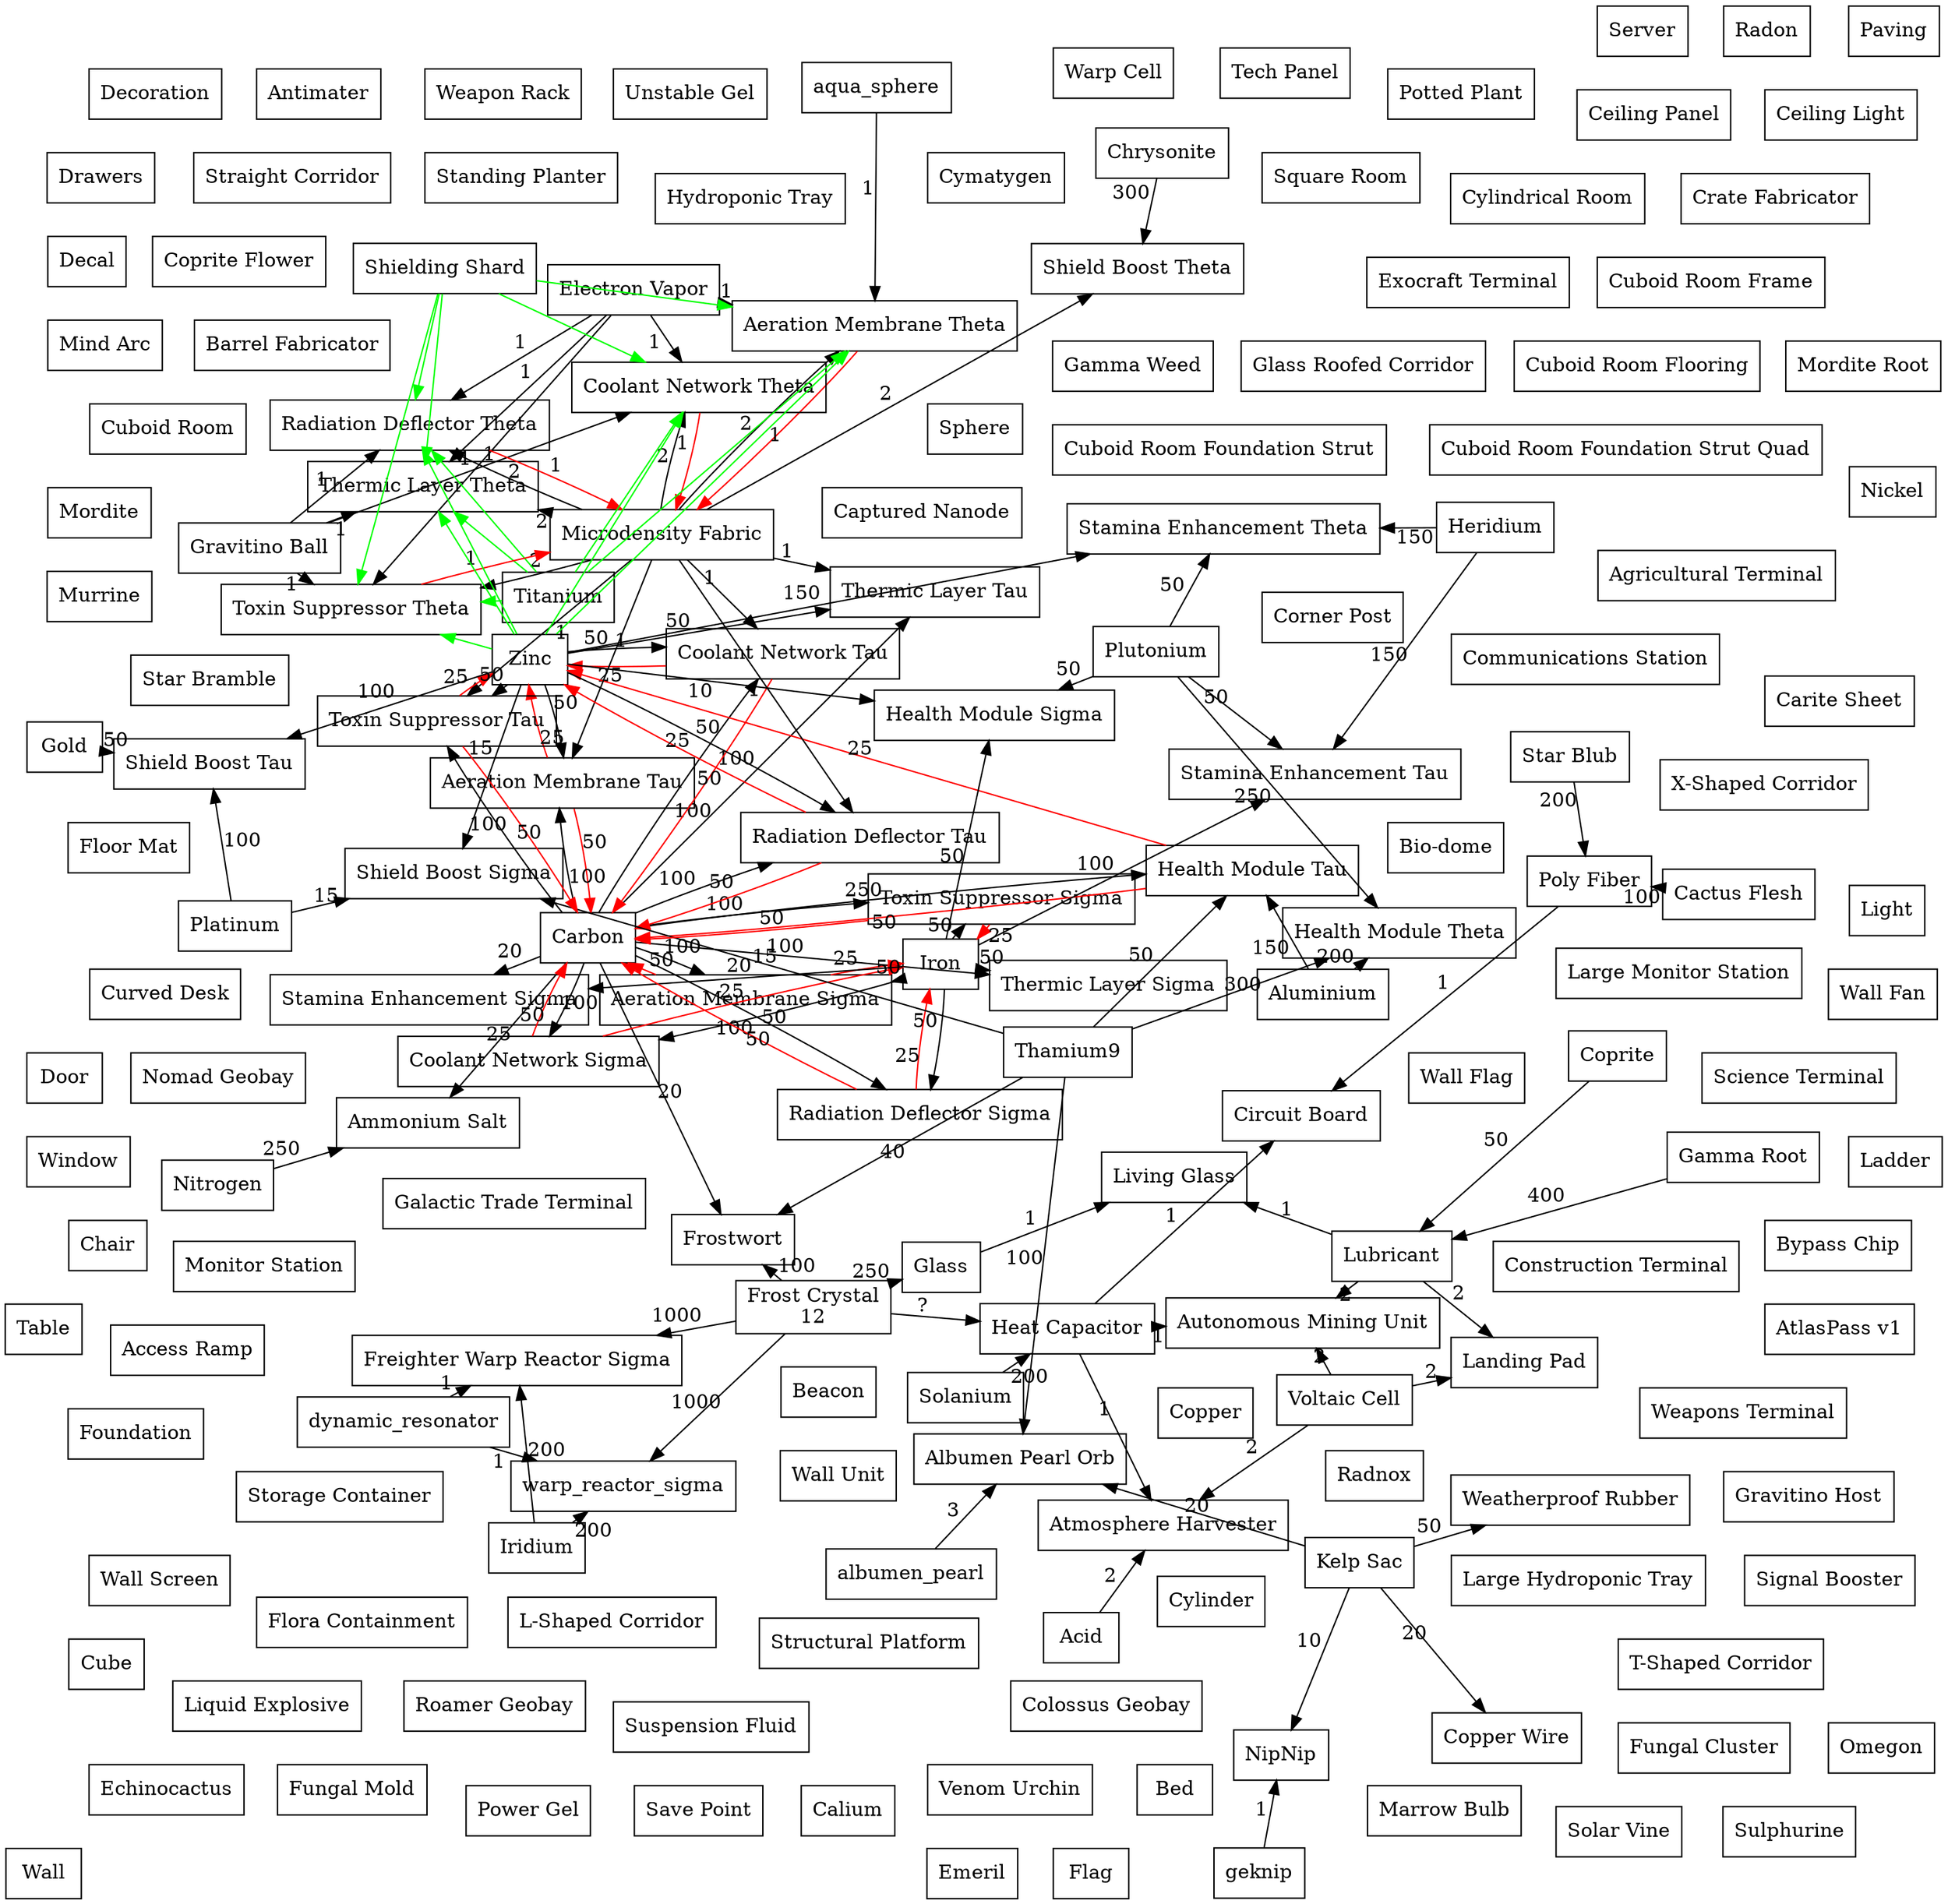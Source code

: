 digraph {
	// Setup
	overlap=false;
	layout=fdp; //could be sfdp, dot, neato
	node [shape=box];
	
	//  Item Labels - make it pretty
	//  item [label="Item\nValue"];

	access_ramp [label="Access Ramp"];
	acid [label="Acid"];
	aeration_membrane_sigma [label="Aeration Membrane Sigma"];
	aeration_membrane_tau [label="Aeration Membrane Tau"];
	aeration_membrane_theta [label="Aeration Membrane Theta"];
	agricultural_terminal [label="Agricultural Terminal"];
	albumen_pearl_orb [label="Albumen Pearl Orb"];
	aluminium [label="Aluminium"];
	ammonium_salt [label="Ammonium Salt"];
	antimatter [label="Antimater"];
	atlaspass_v1 [label="AtlasPass v1"];
	atmosphere_harvester [label="Atmosphere Harvester"];
	autonomous_mining_unit [label="Autonomous Mining Unit"];
	barrel_fabricator [label="Barrel Fabricator"];
	beacon [label="Beacon"];
	bed [label="Bed"];
	bio_dome [label="Bio-dome"];
	bypass_chip [label="Bypass Chip"];
	cactus_flesh [label="Cactus Flesh"];
	calium [label="Calium"];
	captured_nanode [label="Captured Nanode"];
	carbon [label="Carbon"];
	carite_sheet [label="Carite Sheet"];
	ceiling_light [label="Ceiling Light"];
	ceiling_panel [label="Ceiling Panel"];
	chair [label="Chair"];
	chrysonite [label="Chrysonite"];
	circuit_board [label="Circuit Board"];
	colossus_geobay [label="Colossus Geobay"];
	communications_station [label="Communications Station"];
	construction_terminal [label="Construction Terminal"];
	coolant_network_sigma [label="Coolant Network Sigma"];
	coolant_network_tau [label="Coolant Network Tau"];
	coolant_network_theta [label="Coolant Network Theta"];
	copper [label="Copper"];
	copper_wire [label="Copper Wire"];
	coprite [label="Coprite"];
	coprite_flower [label="Coprite Flower"];
	corner_post [label="Corner Post"];
	crate_fabricator [label="Crate Fabricator"];
	cube [label="Cube"];
	cuboid_room [label="Cuboid Room"];
	cuboid_room_flooring [label="Cuboid Room Flooring"];
	cuboid_room_foundation_strut [label="Cuboid Room Foundation Strut"];
	cuboid_room_foundation_strut_quad [label="Cuboid Room Foundation Strut Quad"];
	cuboid_room_frame [label="Cuboid Room Frame"];
	curved_desk [label="Curved Desk"];
	cylinder [label="Cylinder"];
	cylindrical_room [label="Cylindrical Room"];
	cymatygen [label="Cymatygen"];
	decal [label="Decal"];
	decoration [label="Decoration"];
	door [label="Door"];
	drawers [label="Drawers"];
	echinocactus [label="Echinocactus"];
	electron_vapor [label="Electron Vapor"];
	emeril [label="Emeril"];
	exocraft_terminal [label="Exocraft Terminal"];
	flag [label="Flag"];
	floor_mat [label="Floor Mat"];
	flora_containment [label="Flora Containment"];
	foundation [label="Foundation"];
	freighter_warp_reactor_sigma [label="Freighter Warp Reactor Sigma"];
	frost_crystal [label="Frost Crystal\n12"];
	frostwort [label="Frostwort"];
	fungal_cluster [label="Fungal Cluster"];
	fungal_mold [label="Fungal Mold"];
	galactic_trade_terminal [label="Galactic Trade Terminal"];
	gamma_root [label="Gamma Root"];
	gamma_weed [label="Gamma Weed"];
	glass [label="Glass"];
	glass_roofed_corridor [label="Glass Roofed Corridor"];
	gold [label="Gold"];
	gravitino_ball [label="Gravitino Ball"];
	gravitino_host [label="Gravitino Host"];
	health_module_sigma [label="Health Module Sigma"];
	health_module_tau [label="Health Module Tau"];
	health_module_theta [label="Health Module Theta"];
	heat_capacitor [label="Heat Capacitor"];
	heridium [label="Heridium"];
	hydroponic_tray [label="Hydroponic Tray"];
	iridium [label="Iridium"];
	iron [label="Iron"];
	kelp_sac [label="Kelp Sac"];
	l_shaped_corridor [label="L-Shaped Corridor"];
	ladder [label="Ladder"];
	landing_pad [label="Landing Pad"];
	large_hydroponic_tray [label="Large Hydroponic Tray"];
	large_monitor_station [label="Large Monitor Station"];
	light [label="Light"];
	liquid_explosive [label="Liquid Explosive"];
	living_glass [label="Living Glass"];
	lubricant [label="Lubricant"];
	marrow_bulb [label="Marrow Bulb"];
	microdensity_fabric [label="Microdensity Fabric"];
	mind_arc [label="Mind Arc"];
	monitor_station [label="Monitor Station"];
	mordite [label="Mordite"];
	mordite_root [label="Mordite Root"];
	murrine [label="Murrine"];
	nickel [label="Nickel"];
	nipnip [label="NipNip"];
	nitrogen [label="Nitrogen"];
	nomad_geobay [label="Nomad Geobay"];
	omegon [label="Omegon"];
	paving [label="Paving"];
	platinum [label="Platinum"];
	plutonium [label="Plutonium"];
	poly_fiber [label="Poly Fiber"];
	potted_plant [label="Potted Plant"];
	power_gel [label="Power Gel"];
	radiation_deflector_sigma [label="Radiation Deflector Sigma"];
	radiation_deflector_tau [label="Radiation Deflector Tau"];
	radiation_deflector_theta [label="Radiation Deflector Theta"];
	radnox [label="Radnox"];
	radon [label="Radon"];
	roamer_geobay [label="Roamer Geobay"];
	save_point [label="Save Point"];
	science_terminal [label="Science Terminal"];
	server [label="Server"];
	shield_boost_sigma [label="Shield Boost Sigma"];
	shield_boost_tau [label="Shield Boost Tau"];
	shield_boost_theta [label="Shield Boost Theta"];
	shielding_shard [label="Shielding Shard"];
	signal_booster [label="Signal Booster"];
	solanium [label="Solanium"];
	solar_vine [label="Solar Vine"];
	sphere [label="Sphere"];
	square_room [label="Square Room"];
	stamina_enhancement_sigma [label="Stamina Enhancement Sigma"];
	stamina_enhancement_tau [label="Stamina Enhancement Tau"];
	stamina_enhancement_theta [label="Stamina Enhancement Theta"];
	standing_planter [label="Standing Planter"];
	star_bramble [label="Star Bramble"];
	star_bulb [label="Star Blub"];
	storage_container [label="Storage Container"];
	straight_corridor [label="Straight Corridor"];
	structural_platform [label="Structural Platform"];
	sulphurine [label="Sulphurine"];
	suspension_fluid [label="Suspension Fluid"];
	t_shaped_corridor [label="T-Shaped Corridor"];
	table [label="Table"];
	tech_panel [label="Tech Panel"];
	thamium9 [label="Thamium9"];
	thermic_layer_sigma [label="Thermic Layer Sigma"];
	thermic_layer_tau [label="Thermic Layer Tau"];
	thermic_layer_theta [label="Thermic Layer Theta"];
	titanium [label="Titanium"];
	toxin_suppressor_sigma [label="Toxin Suppressor Sigma"];
	toxin_suppressor_tau [label="Toxin Suppressor Tau"];
	toxin_suppressor_theta [label="Toxin Suppressor Theta"];
	unstable_gel [label="Unstable Gel"];
	venom_urchin [label="Venom Urchin"];
	voltaic_cell [label="Voltaic Cell"];
	wall [label="Wall"];
	wall_fan [label="Wall Fan"];
	wall_flag [label="Wall Flag"];
	wall_screen [label="Wall Screen"];
	wall_unit [label="Wall Unit"];
	warp_cell [label="Warp Cell"];
	weapon_rack [label="Weapon Rack"];
	weapons_terminal [label="Weapons Terminal"];
	weatherproof_rubber [label="Weatherproof Rubber"];
	window [label="Window"];
	window [label="Window"];
	x_shaped_corridor [label="X-Shaped Corridor"];
	zinc [label="Zinc"];
	
	//  Item Links - the actual tree part

	//  item_component -> item [label="number of input component"];
	//  item -> item_component [label="number of output component",color="red"];
	//  charge_element -> item [label="amt to 100% from 0",color="green"];
	
	acid -> atmosphere_harvester [label="2"];
	aeration_membrane_sigma -> carbon [label="50",color="red"];
	aeration_membrane_sigma -> iron [label="25",color="red"];
	aeration_membrane_tau -> carbon [label="50",color="red"];
	aeration_membrane_tau -> zinc [label="25",color="red"];
	aeration_membrane_theta -> microdensity_fabric [label="1",color="red"];
	albumen_pearl -> albumen_pearl_orb [label="3"];
	aluminium -> health_module_tau [label="150"];
	aluminium -> health_module_theta [label="200"];
	aqua_sphere -> aeration_membrane_theta [label="1"];
	cactus_flesh -> poly_fiber [label="100"];
	carbon -> aeration_membrane_sigma [label="100"];
	carbon -> aeration_membrane_tau [label="100"];
	carbon -> ammonium_salt [label="25"];
	carbon -> coolant_network_sigma [label="100"];
	carbon -> coolant_network_tau [label="100"];
	carbon -> frostwort [label="20"];
	carbon -> health_module_tau [label="250"];
	carbon -> radiation_deflector_sigma [label="100"];
	carbon -> radiation_deflector_tau [label="100"];
	carbon -> stamina_enhancement_sigma [label="20"];
	carbon -> thermic_layer_sigma [label="100"];
	carbon -> thermic_layer_tau [label="100"];
	carbon -> toxin_suppressor_sigma [label="100"];
	carbon -> toxin_suppressor_tau [label="100"];
	chrysonite -> shield_boost_theta [label="300"];
	coolant_network_sigma -> carbon [label="50",color="red"];
	coolant_network_sigma -> iron [label="25",color="red"];
	coolant_network_tau -> carbon [label="50",color="red"];
	coolant_network_tau -> zinc [label="25",color="red"];
	coolant_network_theta -> microdensity_fabric [label="1",color="red"];
	coprite -> lubricant [label="50"];
	dynamic_resonator -> freighter_warp_reactor_sigma [label="1"];
	dynamic_resonator -> warp_reactor_sigma [label="1"];
	electron_vapor -> aeration_membrane_theta [label="1"];
	electron_vapor -> coolant_network_theta [label="1"];
	electron_vapor -> radiation_deflector_theta [label="1"];
	electron_vapor -> thermic_layer_theta [label="1"];
	electron_vapor -> toxin_suppressor_theta [label="1"];
	frost_crystal -> freighter_warp_reactor_sigma [label="1000"];
	frost_crystal -> frostwort [label="100"];
	frost_crystal -> glass [label="250"];
	frost_crystal -> heat_capacitor [label="?"];
	frost_crystal -> warp_reactor_sigma [label="1000"];
	gamma_root -> lubricant [label="400"];
	geknip -> nipnip [label="1"];
	glass -> living_glass [label="1"];
	gold -> shield_boost_tau [label="50"]
	gravitino_ball -> coolant_network_theta [label="1"];
	gravitino_ball -> radiation_deflector_theta [label="1"];
	gravitino_ball -> thermic_layer_theta [label="1"];
	gravitino_ball -> toxin_suppressor_theta [label="1"];
	health_module_tau -> carbon [label="50",color="red"];
	health_module_tau -> zinc [label="25",color="red"];
	heat_capacitor -> atmosphere_harvester [label="1"];
	heat_capacitor -> autonomous_mining_unit [label="1"];
	heat_capacitor -> circuit_board [label="1"];
	heridium -> stamina_enhancement_tau [label="150"];
	heridium -> stamina_enhancement_theta [label="150"];
	iridium -> freighter_warp_reactor_sigma [label="200"];
	iridium -> warp_reactor_sigma [label="200"];
	iron -> aeration_membrane_sigma [label="50"];
	iron -> coolant_network_sigma [label="50"];
	iron -> health_module_sigma [label="50"];
	iron -> radiation_deflector_sigma [label="50"];
	iron -> stamina_enhancement_sigma [label="20"];
	iron -> stamina_enhancement_tau [label="100"];
	iron -> thermic_layer_sigma [label="50"];
	iron -> toxin_suppressor_sigma [label="50"];
	kelp_sac -> albumen_pearl_orb [label="20"];
	kelp_sac -> copper_wire [label="20"];
	kelp_sac -> nipnip [label="10"];
	kelp_sac -> weatherproof_rubber [label="50"];
	lubricant -> autonomous_mining_unit [label="2"];
	lubricant -> landing_pad [label="2"];
	lubricant -> living_glass [label="1"];
	microdensity_fabric -> aeration_membrane_tau [label="1"];
	microdensity_fabric -> aeration_membrane_theta [label="2"];
	microdensity_fabric -> coolant_network_tau [label="1"];
	microdensity_fabric -> coolant_network_theta [label="2"];
	microdensity_fabric -> radiation_deflector_tau [label="1"];
	microdensity_fabric -> radiation_deflector_theta [label="2"];
	microdensity_fabric -> shield_boost_theta [label="2"];
	microdensity_fabric -> thermic_layer_tau [label="1"];
	microdensity_fabric -> thermic_layer_theta [label="2"];
	microdensity_fabric -> toxin_suppressor_tau [label="1"];
	microdensity_fabric -> toxin_suppressor_theta [label="2"];
	nitrogen -> ammonium_salt [label="250"];
	platinum -> shield_boost_sigma [label="15"];
	platinum -> shield_boost_tau [label="100"]
	plutonium -> health_module_sigma [label="50"];
	plutonium -> health_module_theta [label="250"];
	plutonium -> stamina_enhancement_tau [label="50"];
	plutonium -> stamina_enhancement_theta [label="50"];
	poly_fiber -> circuit_board [label="1"];
	radiation_deflector_sigma -> carbon [label="50",color="red"];
	radiation_deflector_sigma -> iron [label="25",color="red"];
	radiation_deflector_tau -> carbon [label="50",color="red"];
	radiation_deflector_tau -> zinc [label="25",color="red"];
	radiation_deflector_theta -> microdensity_fabric [label="1",color="red"];
	shielding_shard -> aeration_membrane_theta [color="green"];
	shielding_shard -> coolant_network_theta [color="green"];
	shielding_shard -> radiation_deflector_theta [color="green"];
	shielding_shard -> thermic_layer_theta [color="green"];
	shielding_shard -> toxin_suppressor_theta [color="green"];
	solanium -> heat_capacitor [label="200"];
	star_bulb -> poly_fiber [label="200"];
	thamium9 -> albumen_pearl_orb [label="100"];
	thamium9 -> frostwort [label="40"];
	thamium9 -> health_module_tau [label="50"];
	thamium9 -> health_module_theta [label="300"];
	thamium9 -> shield_boost_sigma [label="15"];
	titanium -> aeration_membrane_theta [color="green"];
	titanium -> coolant_network_theta [color="green"];
	titanium -> radiation_deflector_theta [color="green"];
	titanium -> thermic_layer_theta [color="green"];
	titanium -> toxin_suppressor_theta [color="green"];
	toxin_suppressor_sigma -> carbon [label="50",color="red"];
	toxin_suppressor_sigma -> iron [label="25",color="red"];
	toxin_suppressor_tau -> carbon [label="50",color="red"];
	toxin_suppressor_tau -> zinc [label="25",color="red"];
	toxin_suppressor_theta -> microdensity_fabric [label="1",color="red"];
	voltaic_cell -> atmosphere_harvester [label="2"];
	voltaic_cell -> autonomous_mining_unit [label="2"];
	voltaic_cell -> landing_pad [label="2";]
	zinc -> aeration_membrane_tau [label="50"];
	zinc -> aeration_membrane_theta [color="green"];
	zinc -> coolant_network_tau [label="50"];
	zinc -> coolant_network_theta [color="green"];
	zinc -> health_module_sigma [label="10"];
	zinc -> radiation_deflector_tau [label="50"];
	zinc -> radiation_deflector_theta [color="green"];
	zinc -> shield_boost_sigma [label="15"];
	zinc -> shield_boost_tau [label="100"]
	zinc -> stamina_enhancement_theta [label="150"];
	zinc -> thermic_layer_tau [label="50"];
	zinc -> thermic_layer_theta [color="green"];
	zinc -> toxin_suppressor_tau [label="50"];
	zinc -> toxin_suppressor_theta [color="green"];
	
}

